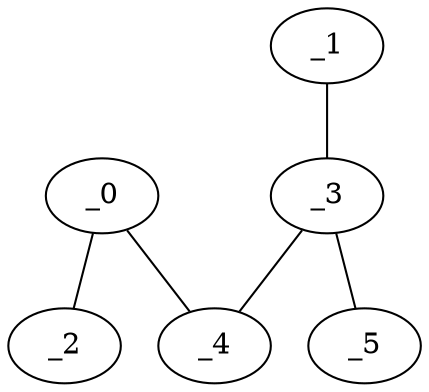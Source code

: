 graph KP1_0092 {
	_0	 [x="0.682952",
		y="2.47778"];
	_2	 [x="0.778267",
		y="0.838299"];
	_0 -- _2;
	_4	 [x="2.03252",
		y="0.385761"];
	_0 -- _4;
	_1	 [x="2.70429",
		y="2.73586"];
	_3	 [x="0.59",
		y="1.75"];
	_1 -- _3;
	_3 -- _4;
	_5	 [x="2.83682",
		y="1.21414"];
	_3 -- _5;
}

